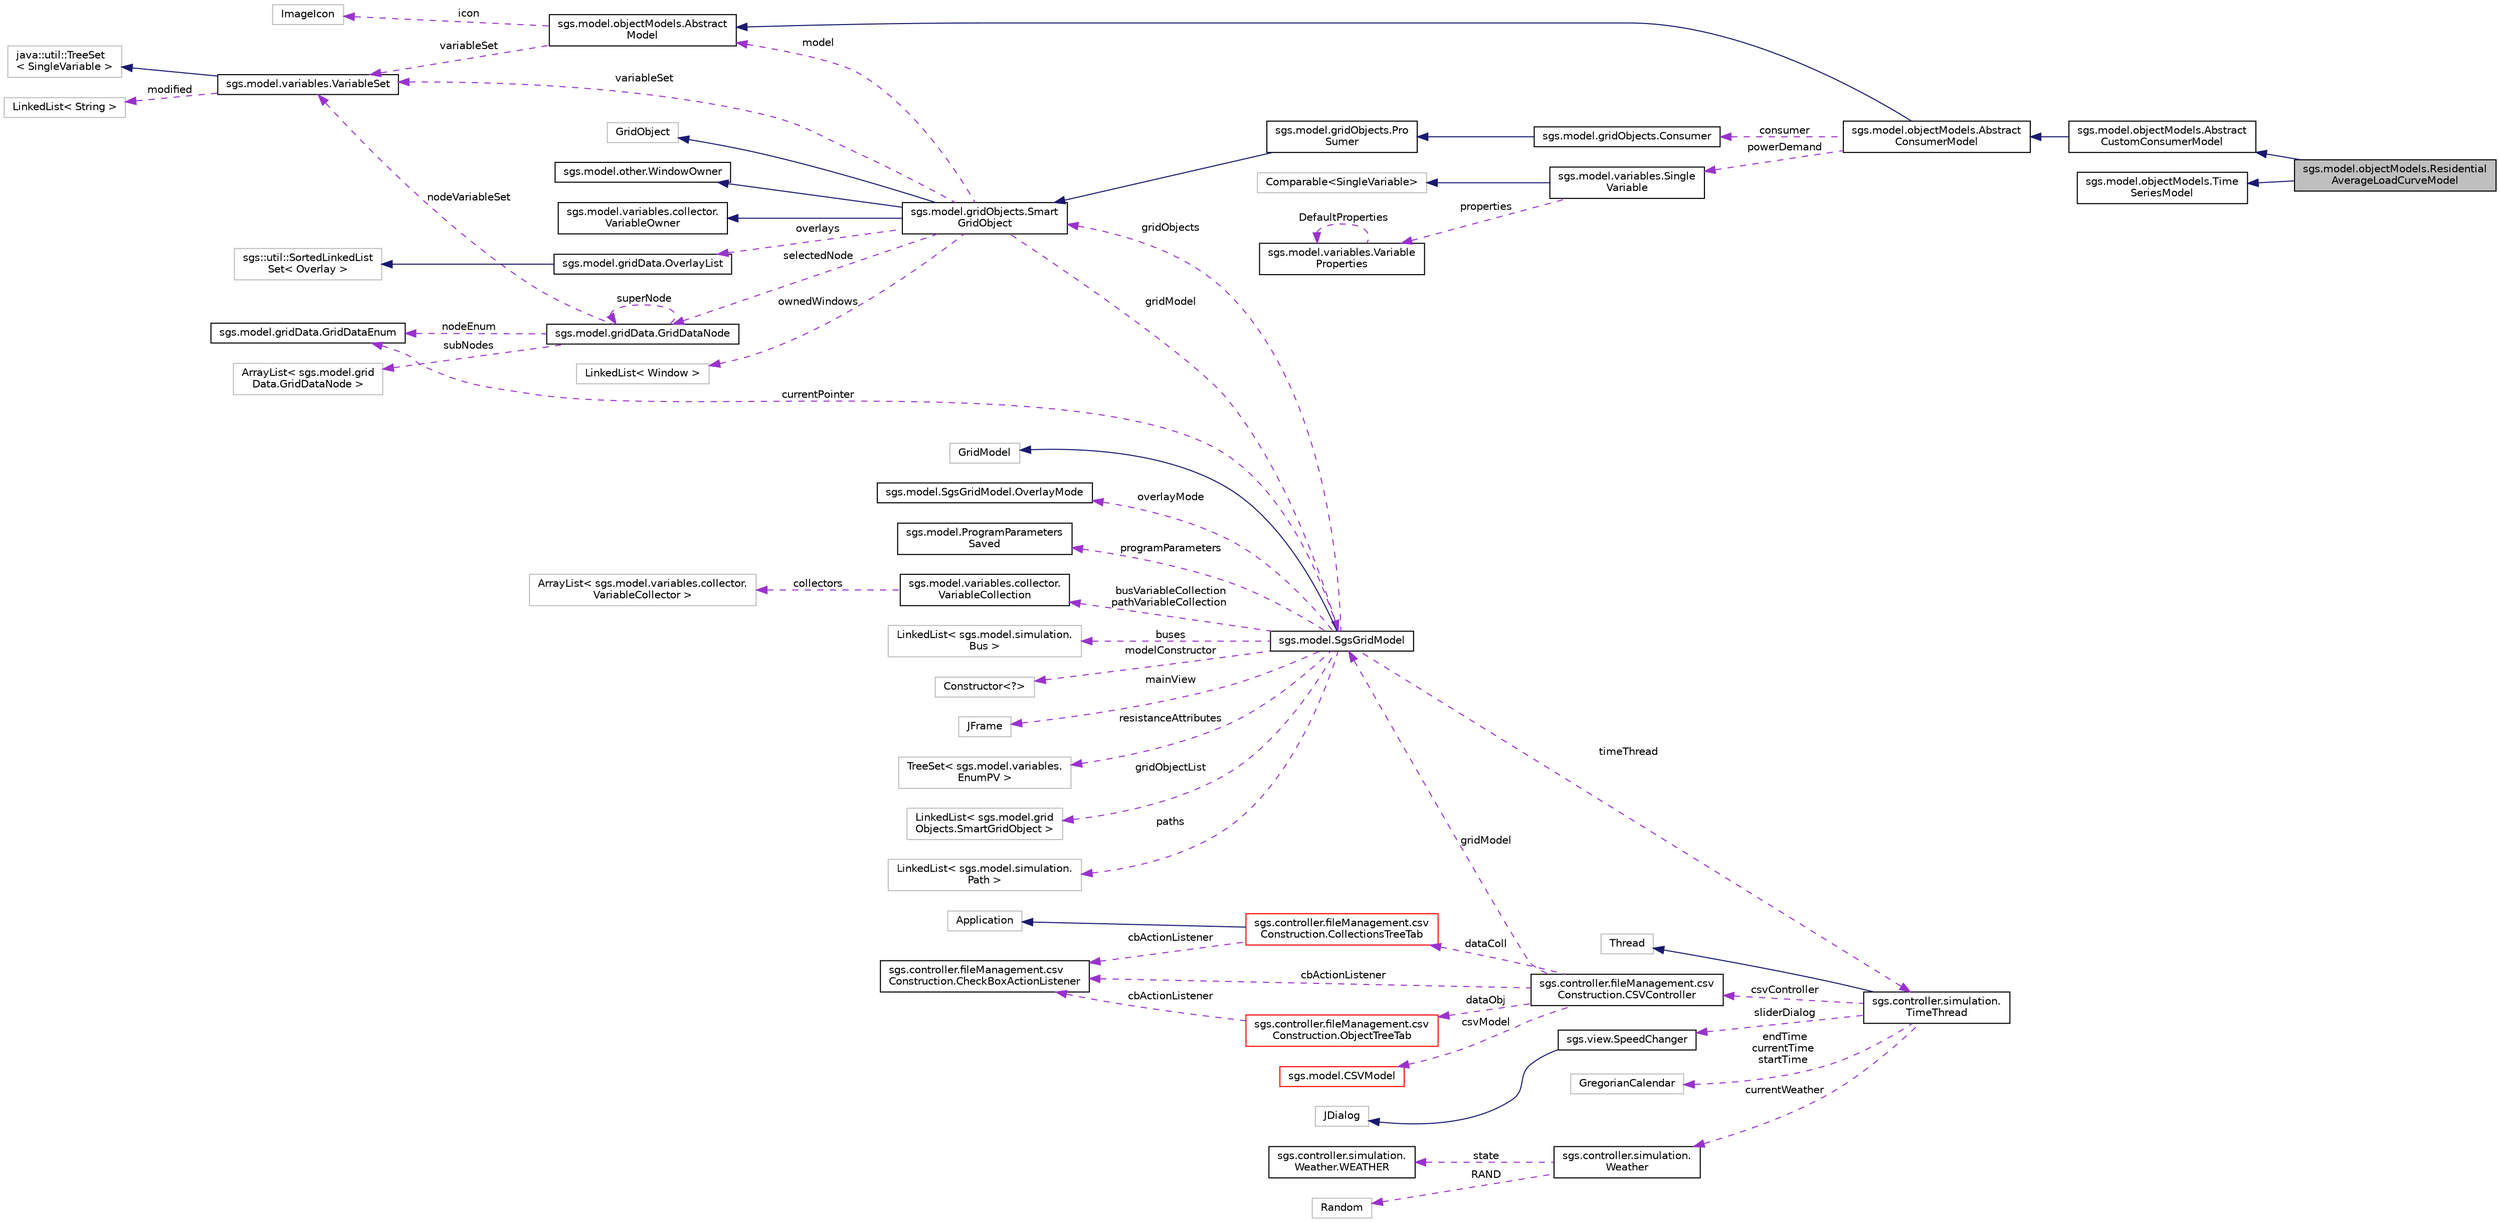 digraph "sgs.model.objectModels.ResidentialAverageLoadCurveModel"
{
  edge [fontname="Helvetica",fontsize="10",labelfontname="Helvetica",labelfontsize="10"];
  node [fontname="Helvetica",fontsize="10",shape=record];
  rankdir="LR";
  Node1 [label="sgs.model.objectModels.Residential\lAverageLoadCurveModel",height=0.2,width=0.4,color="black", fillcolor="grey75", style="filled" fontcolor="black"];
  Node2 -> Node1 [dir="back",color="midnightblue",fontsize="10",style="solid",fontname="Helvetica"];
  Node2 [label="sgs.model.objectModels.Abstract\lCustomConsumerModel",height=0.2,width=0.4,color="black", fillcolor="white", style="filled",URL="$classsgs_1_1model_1_1object_models_1_1_abstract_custom_consumer_model.html"];
  Node3 -> Node2 [dir="back",color="midnightblue",fontsize="10",style="solid",fontname="Helvetica"];
  Node3 [label="sgs.model.objectModels.Abstract\lConsumerModel",height=0.2,width=0.4,color="black", fillcolor="white", style="filled",URL="$classsgs_1_1model_1_1object_models_1_1_abstract_consumer_model.html"];
  Node4 -> Node3 [dir="back",color="midnightblue",fontsize="10",style="solid",fontname="Helvetica"];
  Node4 [label="sgs.model.objectModels.Abstract\lModel",height=0.2,width=0.4,color="black", fillcolor="white", style="filled",URL="$classsgs_1_1model_1_1object_models_1_1_abstract_model.html"];
  Node5 -> Node4 [dir="back",color="darkorchid3",fontsize="10",style="dashed",label=" icon" ,fontname="Helvetica"];
  Node5 [label="ImageIcon",height=0.2,width=0.4,color="grey75", fillcolor="white", style="filled"];
  Node6 -> Node4 [dir="back",color="darkorchid3",fontsize="10",style="dashed",label=" variableSet" ,fontname="Helvetica"];
  Node6 [label="sgs.model.variables.VariableSet",height=0.2,width=0.4,color="black", fillcolor="white", style="filled",URL="$classsgs_1_1model_1_1variables_1_1_variable_set.html"];
  Node7 -> Node6 [dir="back",color="midnightblue",fontsize="10",style="solid",fontname="Helvetica"];
  Node7 [label="java::util::TreeSet\l\< SingleVariable \>",height=0.2,width=0.4,color="grey75", fillcolor="white", style="filled"];
  Node8 -> Node6 [dir="back",color="darkorchid3",fontsize="10",style="dashed",label=" modified" ,fontname="Helvetica"];
  Node8 [label="LinkedList\< String \>",height=0.2,width=0.4,color="grey75", fillcolor="white", style="filled"];
  Node9 -> Node3 [dir="back",color="darkorchid3",fontsize="10",style="dashed",label=" consumer" ,fontname="Helvetica"];
  Node9 [label="sgs.model.gridObjects.Consumer",height=0.2,width=0.4,color="black", fillcolor="white", style="filled",URL="$classsgs_1_1model_1_1grid_objects_1_1_consumer.html"];
  Node10 -> Node9 [dir="back",color="midnightblue",fontsize="10",style="solid",fontname="Helvetica"];
  Node10 [label="sgs.model.gridObjects.Pro\lSumer",height=0.2,width=0.4,color="black", fillcolor="white", style="filled",URL="$classsgs_1_1model_1_1grid_objects_1_1_pro_sumer.html"];
  Node11 -> Node10 [dir="back",color="midnightblue",fontsize="10",style="solid",fontname="Helvetica"];
  Node11 [label="sgs.model.gridObjects.Smart\lGridObject",height=0.2,width=0.4,color="black", fillcolor="white", style="filled",URL="$classsgs_1_1model_1_1grid_objects_1_1_smart_grid_object.html"];
  Node12 -> Node11 [dir="back",color="midnightblue",fontsize="10",style="solid",fontname="Helvetica"];
  Node12 [label="GridObject",height=0.2,width=0.4,color="grey75", fillcolor="white", style="filled"];
  Node13 -> Node11 [dir="back",color="midnightblue",fontsize="10",style="solid",fontname="Helvetica"];
  Node13 [label="sgs.model.other.WindowOwner",height=0.2,width=0.4,color="black", fillcolor="white", style="filled",URL="$interfacesgs_1_1model_1_1other_1_1_window_owner.html"];
  Node14 -> Node11 [dir="back",color="midnightblue",fontsize="10",style="solid",fontname="Helvetica"];
  Node14 [label="sgs.model.variables.collector.\lVariableOwner",height=0.2,width=0.4,color="black", fillcolor="white", style="filled",URL="$interfacesgs_1_1model_1_1variables_1_1collector_1_1_variable_owner.html"];
  Node15 -> Node11 [dir="back",color="darkorchid3",fontsize="10",style="dashed",label=" overlays" ,fontname="Helvetica"];
  Node15 [label="sgs.model.gridData.OverlayList",height=0.2,width=0.4,color="black", fillcolor="white", style="filled",URL="$classsgs_1_1model_1_1grid_data_1_1_overlay_list.html"];
  Node16 -> Node15 [dir="back",color="midnightblue",fontsize="10",style="solid",fontname="Helvetica"];
  Node16 [label="sgs::util::SortedLinkedList\lSet\< Overlay \>",height=0.2,width=0.4,color="grey75", fillcolor="white", style="filled"];
  Node4 -> Node11 [dir="back",color="darkorchid3",fontsize="10",style="dashed",label=" model" ,fontname="Helvetica"];
  Node17 -> Node11 [dir="back",color="darkorchid3",fontsize="10",style="dashed",label=" selectedNode" ,fontname="Helvetica"];
  Node17 [label="sgs.model.gridData.GridDataNode",height=0.2,width=0.4,color="black", fillcolor="white", style="filled",URL="$classsgs_1_1model_1_1grid_data_1_1_grid_data_node.html"];
  Node18 -> Node17 [dir="back",color="darkorchid3",fontsize="10",style="dashed",label=" nodeEnum" ,fontname="Helvetica"];
  Node18 [label="sgs.model.gridData.GridDataEnum",height=0.2,width=0.4,color="black", fillcolor="white", style="filled",URL="$enumsgs_1_1model_1_1grid_data_1_1_grid_data_enum.html"];
  Node17 -> Node17 [dir="back",color="darkorchid3",fontsize="10",style="dashed",label=" superNode" ,fontname="Helvetica"];
  Node19 -> Node17 [dir="back",color="darkorchid3",fontsize="10",style="dashed",label=" subNodes" ,fontname="Helvetica"];
  Node19 [label="ArrayList\< sgs.model.grid\lData.GridDataNode \>",height=0.2,width=0.4,color="grey75", fillcolor="white", style="filled"];
  Node6 -> Node17 [dir="back",color="darkorchid3",fontsize="10",style="dashed",label=" nodeVariableSet" ,fontname="Helvetica"];
  Node20 -> Node11 [dir="back",color="darkorchid3",fontsize="10",style="dashed",label=" gridModel" ,fontname="Helvetica"];
  Node20 [label="sgs.model.SgsGridModel",height=0.2,width=0.4,color="black", fillcolor="white", style="filled",URL="$classsgs_1_1model_1_1_sgs_grid_model.html"];
  Node21 -> Node20 [dir="back",color="midnightblue",fontsize="10",style="solid",fontname="Helvetica"];
  Node21 [label="GridModel",height=0.2,width=0.4,color="grey75", fillcolor="white", style="filled"];
  Node22 -> Node20 [dir="back",color="darkorchid3",fontsize="10",style="dashed",label=" overlayMode" ,fontname="Helvetica"];
  Node22 [label="sgs.model.SgsGridModel.OverlayMode",height=0.2,width=0.4,color="black", fillcolor="white", style="filled",URL="$enumsgs_1_1model_1_1_sgs_grid_model_1_1_overlay_mode.html"];
  Node23 -> Node20 [dir="back",color="darkorchid3",fontsize="10",style="dashed",label=" programParameters" ,fontname="Helvetica"];
  Node23 [label="sgs.model.ProgramParameters\lSaved",height=0.2,width=0.4,color="black", fillcolor="white", style="filled",URL="$classsgs_1_1model_1_1_program_parameters_saved.html"];
  Node18 -> Node20 [dir="back",color="darkorchid3",fontsize="10",style="dashed",label=" currentPointer" ,fontname="Helvetica"];
  Node11 -> Node20 [dir="back",color="darkorchid3",fontsize="10",style="dashed",label=" gridObjects" ,fontname="Helvetica"];
  Node24 -> Node20 [dir="back",color="darkorchid3",fontsize="10",style="dashed",label=" busVariableCollection\npathVariableCollection" ,fontname="Helvetica"];
  Node24 [label="sgs.model.variables.collector.\lVariableCollection",height=0.2,width=0.4,color="black", fillcolor="white", style="filled",URL="$classsgs_1_1model_1_1variables_1_1collector_1_1_variable_collection.html"];
  Node25 -> Node24 [dir="back",color="darkorchid3",fontsize="10",style="dashed",label=" collectors" ,fontname="Helvetica"];
  Node25 [label="ArrayList\< sgs.model.variables.collector.\lVariableCollector \>",height=0.2,width=0.4,color="grey75", fillcolor="white", style="filled"];
  Node26 -> Node20 [dir="back",color="darkorchid3",fontsize="10",style="dashed",label=" buses" ,fontname="Helvetica"];
  Node26 [label="LinkedList\< sgs.model.simulation.\lBus \>",height=0.2,width=0.4,color="grey75", fillcolor="white", style="filled"];
  Node27 -> Node20 [dir="back",color="darkorchid3",fontsize="10",style="dashed",label=" modelConstructor" ,fontname="Helvetica"];
  Node27 [label="Constructor\<?\>",height=0.2,width=0.4,color="grey75", fillcolor="white", style="filled"];
  Node28 -> Node20 [dir="back",color="darkorchid3",fontsize="10",style="dashed",label=" mainView" ,fontname="Helvetica"];
  Node28 [label="JFrame",height=0.2,width=0.4,color="grey75", fillcolor="white", style="filled"];
  Node29 -> Node20 [dir="back",color="darkorchid3",fontsize="10",style="dashed",label=" resistanceAttributes" ,fontname="Helvetica"];
  Node29 [label="TreeSet\< sgs.model.variables.\lEnumPV \>",height=0.2,width=0.4,color="grey75", fillcolor="white", style="filled"];
  Node30 -> Node20 [dir="back",color="darkorchid3",fontsize="10",style="dashed",label=" timeThread" ,fontname="Helvetica"];
  Node30 [label="sgs.controller.simulation.\lTimeThread",height=0.2,width=0.4,color="black", fillcolor="white", style="filled",URL="$classsgs_1_1controller_1_1simulation_1_1_time_thread.html"];
  Node31 -> Node30 [dir="back",color="midnightblue",fontsize="10",style="solid",fontname="Helvetica"];
  Node31 [label="Thread",height=0.2,width=0.4,color="grey75", fillcolor="white", style="filled"];
  Node32 -> Node30 [dir="back",color="darkorchid3",fontsize="10",style="dashed",label=" csvController" ,fontname="Helvetica"];
  Node32 [label="sgs.controller.fileManagement.csv\lConstruction.CSVController",height=0.2,width=0.4,color="black", fillcolor="white", style="filled",URL="$classsgs_1_1controller_1_1file_management_1_1csv_construction_1_1_c_s_v_controller.html"];
  Node33 -> Node32 [dir="back",color="darkorchid3",fontsize="10",style="dashed",label=" dataColl" ,fontname="Helvetica"];
  Node33 [label="sgs.controller.fileManagement.csv\lConstruction.CollectionsTreeTab",height=0.2,width=0.4,color="red", fillcolor="white", style="filled",URL="$classsgs_1_1controller_1_1file_management_1_1csv_construction_1_1_collections_tree_tab.html"];
  Node34 -> Node33 [dir="back",color="midnightblue",fontsize="10",style="solid",fontname="Helvetica"];
  Node34 [label="Application",height=0.2,width=0.4,color="grey75", fillcolor="white", style="filled"];
  Node35 -> Node33 [dir="back",color="darkorchid3",fontsize="10",style="dashed",label=" cbActionListener" ,fontname="Helvetica"];
  Node35 [label="sgs.controller.fileManagement.csv\lConstruction.CheckBoxActionListener",height=0.2,width=0.4,color="black", fillcolor="white", style="filled",URL="$classsgs_1_1controller_1_1file_management_1_1csv_construction_1_1_check_box_action_listener.html"];
  Node20 -> Node32 [dir="back",color="darkorchid3",fontsize="10",style="dashed",label=" gridModel" ,fontname="Helvetica"];
  Node36 -> Node32 [dir="back",color="darkorchid3",fontsize="10",style="dashed",label=" dataObj" ,fontname="Helvetica"];
  Node36 [label="sgs.controller.fileManagement.csv\lConstruction.ObjectTreeTab",height=0.2,width=0.4,color="red", fillcolor="white", style="filled",URL="$classsgs_1_1controller_1_1file_management_1_1csv_construction_1_1_object_tree_tab.html"];
  Node35 -> Node36 [dir="back",color="darkorchid3",fontsize="10",style="dashed",label=" cbActionListener" ,fontname="Helvetica"];
  Node37 -> Node32 [dir="back",color="darkorchid3",fontsize="10",style="dashed",label=" csvModel" ,fontname="Helvetica"];
  Node37 [label="sgs.model.CSVModel",height=0.2,width=0.4,color="red", fillcolor="white", style="filled",URL="$classsgs_1_1model_1_1_c_s_v_model.html"];
  Node35 -> Node32 [dir="back",color="darkorchid3",fontsize="10",style="dashed",label=" cbActionListener" ,fontname="Helvetica"];
  Node38 -> Node30 [dir="back",color="darkorchid3",fontsize="10",style="dashed",label=" sliderDialog" ,fontname="Helvetica"];
  Node38 [label="sgs.view.SpeedChanger",height=0.2,width=0.4,color="black", fillcolor="white", style="filled",URL="$classsgs_1_1view_1_1_speed_changer.html"];
  Node39 -> Node38 [dir="back",color="midnightblue",fontsize="10",style="solid",fontname="Helvetica"];
  Node39 [label="JDialog",height=0.2,width=0.4,color="grey75", fillcolor="white", style="filled"];
  Node40 -> Node30 [dir="back",color="darkorchid3",fontsize="10",style="dashed",label=" endTime\ncurrentTime\nstartTime" ,fontname="Helvetica"];
  Node40 [label="GregorianCalendar",height=0.2,width=0.4,color="grey75", fillcolor="white", style="filled"];
  Node41 -> Node30 [dir="back",color="darkorchid3",fontsize="10",style="dashed",label=" currentWeather" ,fontname="Helvetica"];
  Node41 [label="sgs.controller.simulation.\lWeather",height=0.2,width=0.4,color="black", fillcolor="white", style="filled",URL="$classsgs_1_1controller_1_1simulation_1_1_weather.html"];
  Node42 -> Node41 [dir="back",color="darkorchid3",fontsize="10",style="dashed",label=" state" ,fontname="Helvetica"];
  Node42 [label="sgs.controller.simulation.\lWeather.WEATHER",height=0.2,width=0.4,color="black", fillcolor="white", style="filled",URL="$enumsgs_1_1controller_1_1simulation_1_1_weather_1_1_w_e_a_t_h_e_r.html"];
  Node43 -> Node41 [dir="back",color="darkorchid3",fontsize="10",style="dashed",label=" RAND" ,fontname="Helvetica"];
  Node43 [label="Random",height=0.2,width=0.4,color="grey75", fillcolor="white", style="filled"];
  Node44 -> Node20 [dir="back",color="darkorchid3",fontsize="10",style="dashed",label=" gridObjectList" ,fontname="Helvetica"];
  Node44 [label="LinkedList\< sgs.model.grid\lObjects.SmartGridObject \>",height=0.2,width=0.4,color="grey75", fillcolor="white", style="filled"];
  Node45 -> Node20 [dir="back",color="darkorchid3",fontsize="10",style="dashed",label=" paths" ,fontname="Helvetica"];
  Node45 [label="LinkedList\< sgs.model.simulation.\lPath \>",height=0.2,width=0.4,color="grey75", fillcolor="white", style="filled"];
  Node46 -> Node11 [dir="back",color="darkorchid3",fontsize="10",style="dashed",label=" ownedWindows" ,fontname="Helvetica"];
  Node46 [label="LinkedList\< Window \>",height=0.2,width=0.4,color="grey75", fillcolor="white", style="filled"];
  Node6 -> Node11 [dir="back",color="darkorchid3",fontsize="10",style="dashed",label=" variableSet" ,fontname="Helvetica"];
  Node47 -> Node3 [dir="back",color="darkorchid3",fontsize="10",style="dashed",label=" powerDemand" ,fontname="Helvetica"];
  Node47 [label="sgs.model.variables.Single\lVariable",height=0.2,width=0.4,color="black", fillcolor="white", style="filled",URL="$classsgs_1_1model_1_1variables_1_1_single_variable.html"];
  Node48 -> Node47 [dir="back",color="midnightblue",fontsize="10",style="solid",fontname="Helvetica"];
  Node48 [label="Comparable\<SingleVariable\>",height=0.2,width=0.4,color="grey75", fillcolor="white", style="filled"];
  Node49 -> Node47 [dir="back",color="darkorchid3",fontsize="10",style="dashed",label=" properties" ,fontname="Helvetica"];
  Node49 [label="sgs.model.variables.Variable\lProperties",height=0.2,width=0.4,color="black", fillcolor="white", style="filled",URL="$classsgs_1_1model_1_1variables_1_1_variable_properties.html"];
  Node49 -> Node49 [dir="back",color="darkorchid3",fontsize="10",style="dashed",label=" DefaultProperties" ,fontname="Helvetica"];
  Node50 -> Node1 [dir="back",color="midnightblue",fontsize="10",style="solid",fontname="Helvetica"];
  Node50 [label="sgs.model.objectModels.Time\lSeriesModel",height=0.2,width=0.4,color="black", fillcolor="white", style="filled",URL="$interfacesgs_1_1model_1_1object_models_1_1_time_series_model.html"];
}
